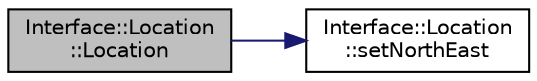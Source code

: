 digraph "Interface::Location::Location"
{
 // LATEX_PDF_SIZE
  edge [fontname="Helvetica",fontsize="10",labelfontname="Helvetica",labelfontsize="10"];
  node [fontname="Helvetica",fontsize="10",shape=record];
  rankdir="LR";
  Node1 [label="Interface::Location\l::Location",height=0.2,width=0.4,color="black", fillcolor="grey75", style="filled", fontcolor="black",tooltip="Constructor that defines a location in certain map coordinate."];
  Node1 -> Node2 [color="midnightblue",fontsize="10",style="solid",fontname="Helvetica"];
  Node2 [label="Interface::Location\l::setNorthEast",height=0.2,width=0.4,color="black", fillcolor="white", style="filled",URL="$class_interface_1_1_location.html#ae137e3489b12adeae2ec5da5502bce86",tooltip="setNorthEast moves the location to a new coordinate in map grid."];
}
